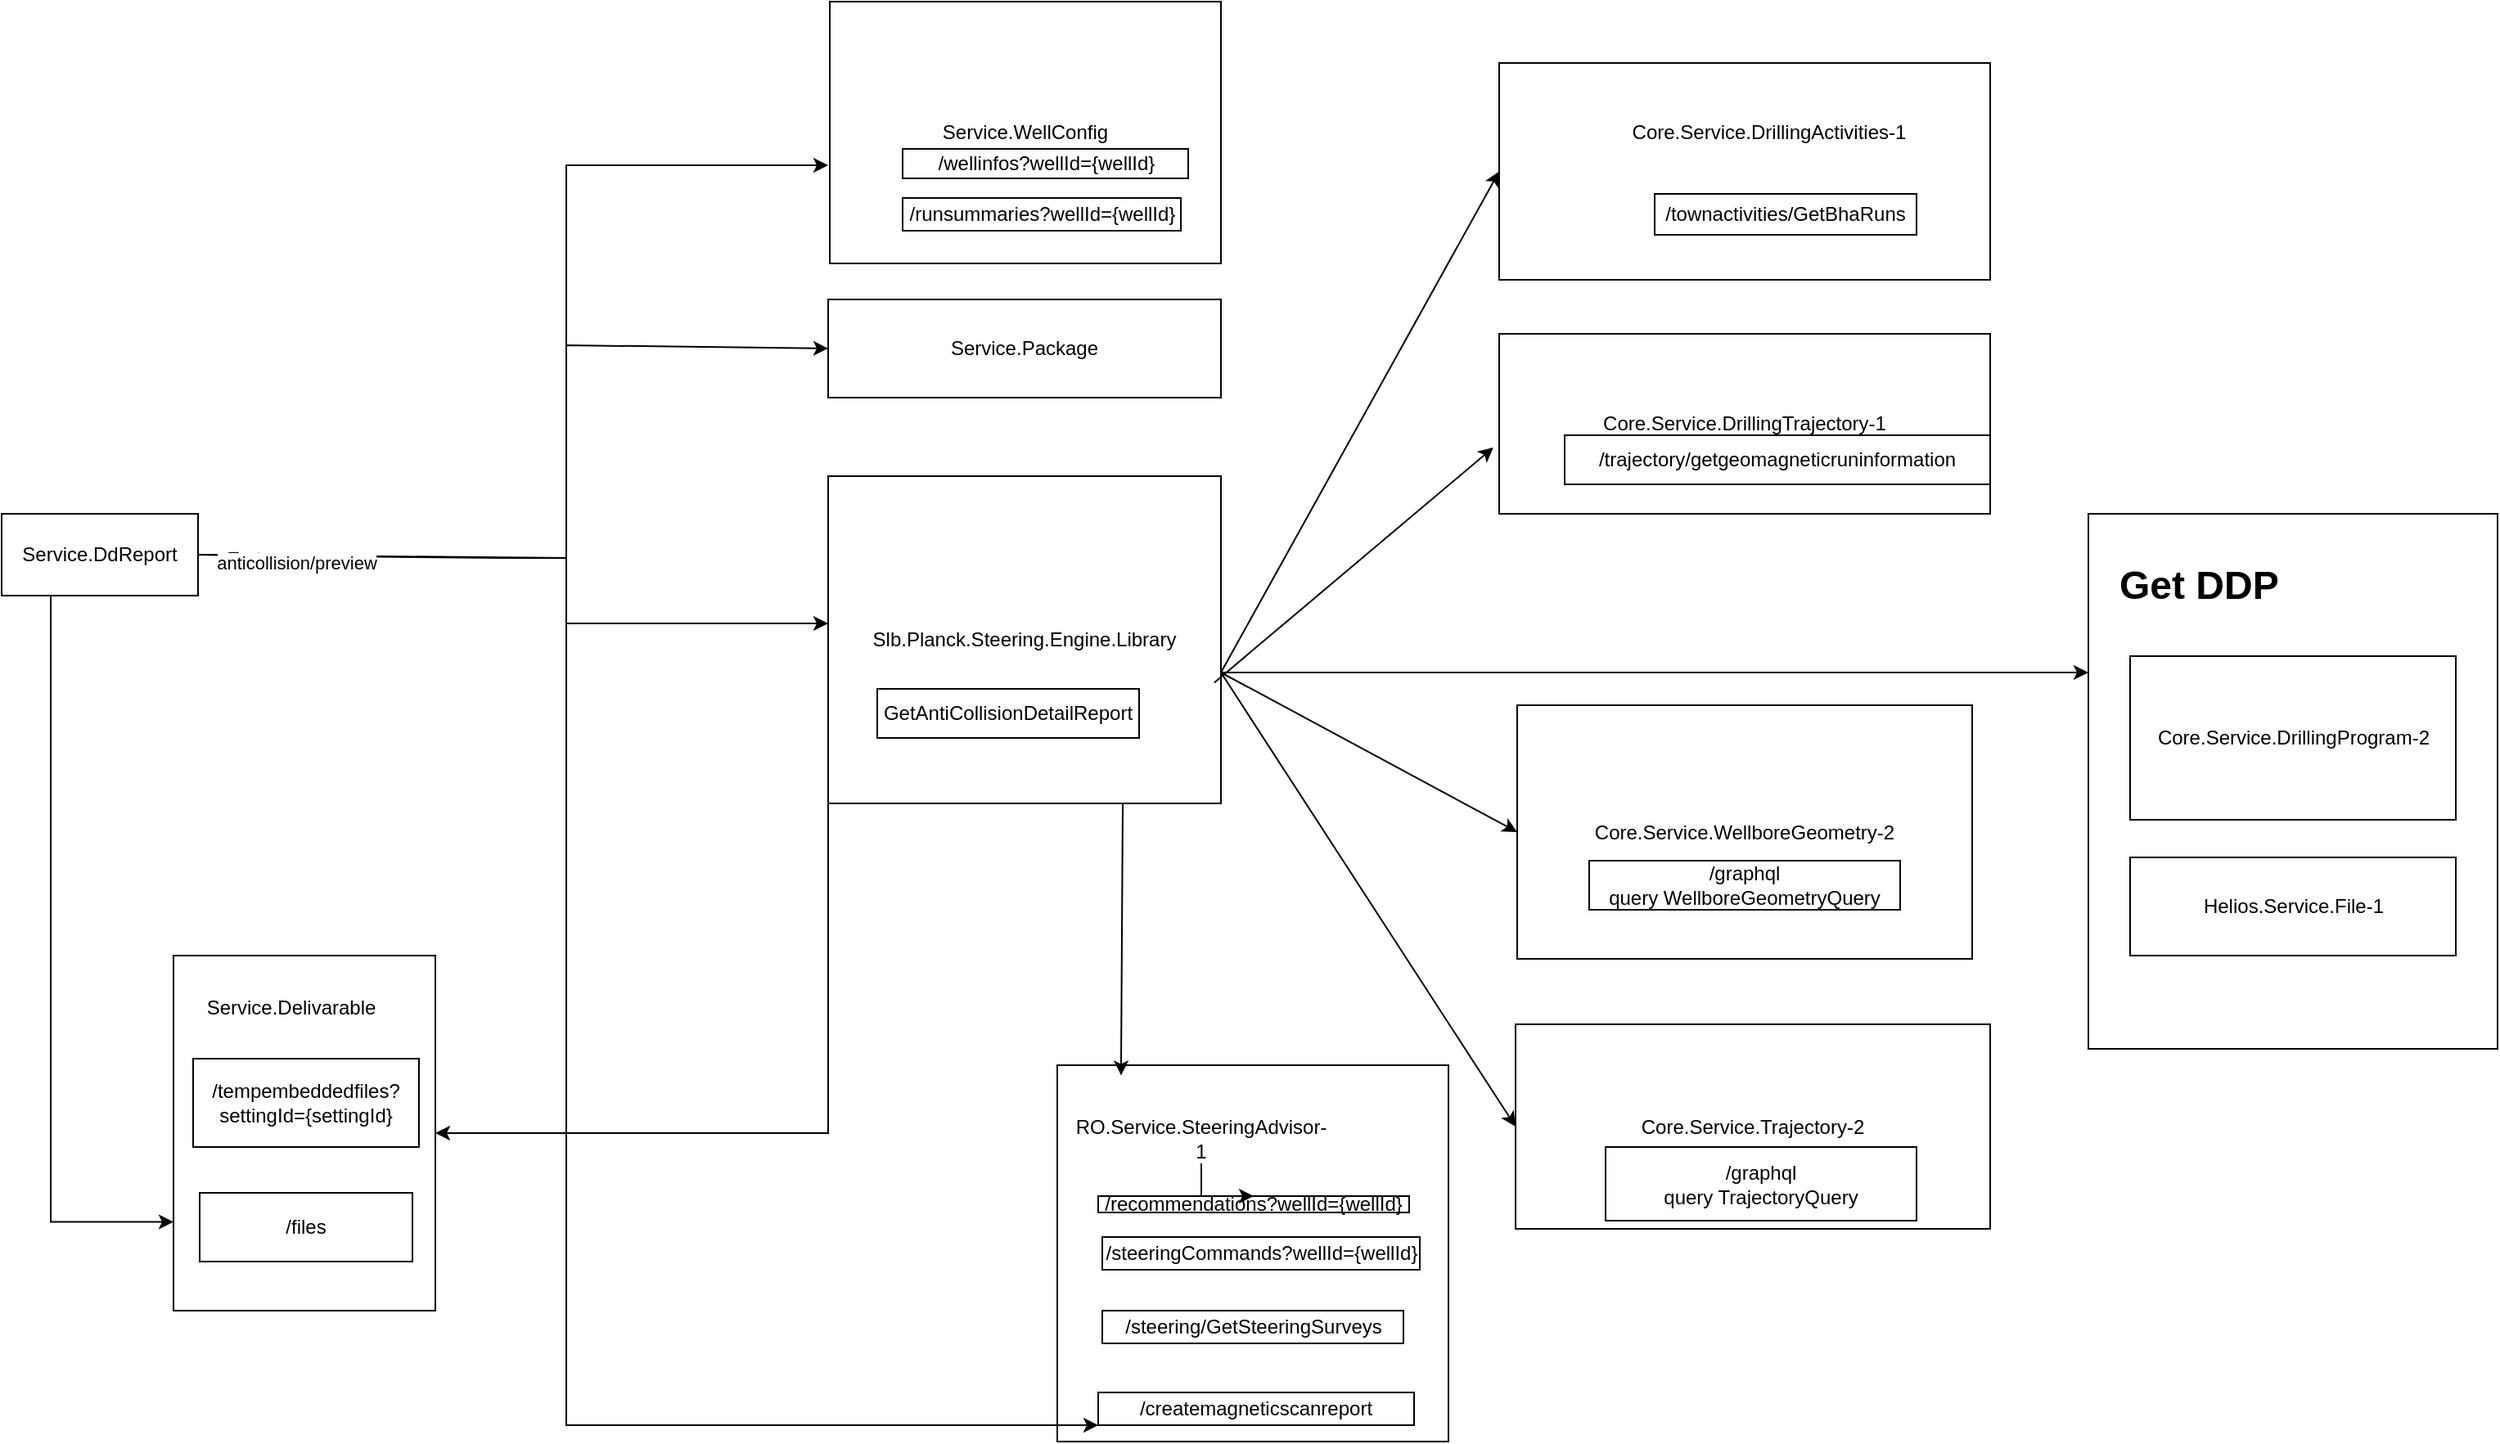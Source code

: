 <mxfile version="24.4.2" type="github">
  <diagram id="C5RBs43oDa-KdzZeNtuy" name="Page-1">
    <mxGraphModel dx="2035" dy="2229" grid="1" gridSize="10" guides="1" tooltips="1" connect="1" arrows="1" fold="1" page="1" pageScale="1" pageWidth="827" pageHeight="1169" math="0" shadow="0">
      <root>
        <mxCell id="WIyWlLk6GJQsqaUBKTNV-0" />
        <mxCell id="WIyWlLk6GJQsqaUBKTNV-1" parent="WIyWlLk6GJQsqaUBKTNV-0" />
        <mxCell id="rb9BaqX8tFNNaCbTfsH7-52" style="edgeStyle=orthogonalEdgeStyle;rounded=0;orthogonalLoop=1;jettySize=auto;html=1;exitX=0.25;exitY=1;exitDx=0;exitDy=0;entryX=0;entryY=0.75;entryDx=0;entryDy=0;" edge="1" parent="WIyWlLk6GJQsqaUBKTNV-1" source="rb9BaqX8tFNNaCbTfsH7-0" target="rb9BaqX8tFNNaCbTfsH7-16">
          <mxGeometry relative="1" as="geometry" />
        </mxCell>
        <mxCell id="rb9BaqX8tFNNaCbTfsH7-0" value="Service.DdReport" style="rounded=0;whiteSpace=wrap;html=1;" vertex="1" parent="WIyWlLk6GJQsqaUBKTNV-1">
          <mxGeometry x="55" y="253" width="120" height="50" as="geometry" />
        </mxCell>
        <mxCell id="rb9BaqX8tFNNaCbTfsH7-1" value="Service.WellConfig" style="rounded=0;whiteSpace=wrap;html=1;" vertex="1" parent="WIyWlLk6GJQsqaUBKTNV-1">
          <mxGeometry x="561" y="-60" width="239" height="160" as="geometry" />
        </mxCell>
        <mxCell id="rb9BaqX8tFNNaCbTfsH7-2" value="Service.Package" style="rounded=0;whiteSpace=wrap;html=1;" vertex="1" parent="WIyWlLk6GJQsqaUBKTNV-1">
          <mxGeometry x="560" y="122" width="240" height="60" as="geometry" />
        </mxCell>
        <mxCell id="rb9BaqX8tFNNaCbTfsH7-3" value="" style="endArrow=classic;html=1;rounded=0;exitX=1;exitY=0.5;exitDx=0;exitDy=0;entryX=0;entryY=0.5;entryDx=0;entryDy=0;" edge="1" parent="WIyWlLk6GJQsqaUBKTNV-1" source="rb9BaqX8tFNNaCbTfsH7-0" target="rb9BaqX8tFNNaCbTfsH7-2">
          <mxGeometry width="50" height="50" relative="1" as="geometry">
            <mxPoint x="390" y="350" as="sourcePoint" />
            <mxPoint x="360" y="250" as="targetPoint" />
            <Array as="points">
              <mxPoint x="360" y="280" />
              <mxPoint x="400" y="280" />
              <mxPoint x="400" y="150" />
            </Array>
          </mxGeometry>
        </mxCell>
        <mxCell id="rb9BaqX8tFNNaCbTfsH7-4" value="" style="endArrow=classic;html=1;rounded=0;exitX=1;exitY=0.5;exitDx=0;exitDy=0;" edge="1" parent="WIyWlLk6GJQsqaUBKTNV-1" source="rb9BaqX8tFNNaCbTfsH7-0">
          <mxGeometry width="50" height="50" relative="1" as="geometry">
            <mxPoint x="260" y="255" as="sourcePoint" />
            <mxPoint x="560" y="40" as="targetPoint" />
            <Array as="points">
              <mxPoint x="400" y="280" />
              <mxPoint x="400" y="40" />
            </Array>
          </mxGeometry>
        </mxCell>
        <mxCell id="rb9BaqX8tFNNaCbTfsH7-5" value="Text" style="edgeLabel;html=1;align=center;verticalAlign=middle;resizable=0;points=[];" vertex="1" connectable="0" parent="rb9BaqX8tFNNaCbTfsH7-4">
          <mxGeometry x="-0.91" y="-2" relative="1" as="geometry">
            <mxPoint as="offset" />
          </mxGeometry>
        </mxCell>
        <mxCell id="rb9BaqX8tFNNaCbTfsH7-6" value="Text" style="edgeLabel;html=1;align=center;verticalAlign=middle;resizable=0;points=[];" vertex="1" connectable="0" parent="rb9BaqX8tFNNaCbTfsH7-4">
          <mxGeometry x="-0.818" y="-3" relative="1" as="geometry">
            <mxPoint as="offset" />
          </mxGeometry>
        </mxCell>
        <mxCell id="rb9BaqX8tFNNaCbTfsH7-7" value="anticollision/preview" style="edgeLabel;html=1;align=center;verticalAlign=middle;resizable=0;points=[];" vertex="1" connectable="0" parent="rb9BaqX8tFNNaCbTfsH7-4">
          <mxGeometry x="-0.81" y="-4" relative="1" as="geometry">
            <mxPoint as="offset" />
          </mxGeometry>
        </mxCell>
        <mxCell id="rb9BaqX8tFNNaCbTfsH7-8" value="/wellinfos?wellId={wellId}" style="rounded=0;whiteSpace=wrap;html=1;" vertex="1" parent="WIyWlLk6GJQsqaUBKTNV-1">
          <mxGeometry x="605.5" y="30" width="174.5" height="18" as="geometry" />
        </mxCell>
        <mxCell id="rb9BaqX8tFNNaCbTfsH7-9" value="/runsummaries?wellId={wellId}" style="rounded=0;whiteSpace=wrap;html=1;" vertex="1" parent="WIyWlLk6GJQsqaUBKTNV-1">
          <mxGeometry x="605.5" y="60" width="170" height="20" as="geometry" />
        </mxCell>
        <mxCell id="rb9BaqX8tFNNaCbTfsH7-10" value="" style="rounded=0;whiteSpace=wrap;html=1;" vertex="1" parent="WIyWlLk6GJQsqaUBKTNV-1">
          <mxGeometry x="700" y="590" width="239" height="230" as="geometry" />
        </mxCell>
        <mxCell id="rb9BaqX8tFNNaCbTfsH7-11" value="/recommendations?wellId={wellId}" style="rounded=0;whiteSpace=wrap;html=1;" vertex="1" parent="WIyWlLk6GJQsqaUBKTNV-1">
          <mxGeometry x="725" y="670" width="190" height="10" as="geometry" />
        </mxCell>
        <mxCell id="rb9BaqX8tFNNaCbTfsH7-12" value="/steeringCommands?wellId={wellId}" style="rounded=0;whiteSpace=wrap;html=1;" vertex="1" parent="WIyWlLk6GJQsqaUBKTNV-1">
          <mxGeometry x="727.5" y="695" width="194" height="20" as="geometry" />
        </mxCell>
        <mxCell id="rb9BaqX8tFNNaCbTfsH7-13" value="" style="endArrow=classic;html=1;rounded=0;" edge="1" parent="WIyWlLk6GJQsqaUBKTNV-1">
          <mxGeometry width="50" height="50" relative="1" as="geometry">
            <mxPoint x="400" y="280" as="sourcePoint" />
            <mxPoint x="560" y="320" as="targetPoint" />
            <Array as="points">
              <mxPoint x="400" y="320" />
            </Array>
          </mxGeometry>
        </mxCell>
        <mxCell id="rb9BaqX8tFNNaCbTfsH7-14" value="Core.Service.Trajectory-2" style="rounded=0;whiteSpace=wrap;html=1;" vertex="1" parent="WIyWlLk6GJQsqaUBKTNV-1">
          <mxGeometry x="980" y="565" width="290" height="125" as="geometry" />
        </mxCell>
        <mxCell id="rb9BaqX8tFNNaCbTfsH7-15" value="/graphql&lt;div&gt;query TrajectoryQuery&lt;/div&gt;" style="rounded=0;whiteSpace=wrap;html=1;" vertex="1" parent="WIyWlLk6GJQsqaUBKTNV-1">
          <mxGeometry x="1035" y="640" width="190" height="45" as="geometry" />
        </mxCell>
        <mxCell id="rb9BaqX8tFNNaCbTfsH7-16" value="" style="rounded=0;whiteSpace=wrap;html=1;" vertex="1" parent="WIyWlLk6GJQsqaUBKTNV-1">
          <mxGeometry x="160" y="523" width="160" height="217" as="geometry" />
        </mxCell>
        <mxCell id="rb9BaqX8tFNNaCbTfsH7-18" value="/tempembeddedfiles?settingId={settingId}" style="rounded=0;whiteSpace=wrap;html=1;" vertex="1" parent="WIyWlLk6GJQsqaUBKTNV-1">
          <mxGeometry x="172" y="586" width="138" height="54" as="geometry" />
        </mxCell>
        <mxCell id="rb9BaqX8tFNNaCbTfsH7-19" value="/files" style="rounded=0;whiteSpace=wrap;html=1;" vertex="1" parent="WIyWlLk6GJQsqaUBKTNV-1">
          <mxGeometry x="176" y="668" width="130" height="42" as="geometry" />
        </mxCell>
        <mxCell id="rb9BaqX8tFNNaCbTfsH7-20" value="" style="rounded=0;whiteSpace=wrap;html=1;" vertex="1" parent="WIyWlLk6GJQsqaUBKTNV-1">
          <mxGeometry x="970" y="-22.5" width="300" height="132.5" as="geometry" />
        </mxCell>
        <mxCell id="rb9BaqX8tFNNaCbTfsH7-21" value="/townactivities/GetBhaRuns" style="rounded=0;whiteSpace=wrap;html=1;" vertex="1" parent="WIyWlLk6GJQsqaUBKTNV-1">
          <mxGeometry x="1065" y="57.5" width="160" height="25" as="geometry" />
        </mxCell>
        <mxCell id="rb9BaqX8tFNNaCbTfsH7-22" value="Core.Service.DrillingTrajectory-1" style="rounded=0;whiteSpace=wrap;html=1;" vertex="1" parent="WIyWlLk6GJQsqaUBKTNV-1">
          <mxGeometry x="970" y="143" width="300" height="110" as="geometry" />
        </mxCell>
        <mxCell id="rb9BaqX8tFNNaCbTfsH7-23" value="/trajectory/getgeomagneticruninformation" style="rounded=0;whiteSpace=wrap;html=1;" vertex="1" parent="WIyWlLk6GJQsqaUBKTNV-1">
          <mxGeometry x="1010" y="205" width="260" height="30" as="geometry" />
        </mxCell>
        <mxCell id="rb9BaqX8tFNNaCbTfsH7-25" value="" style="rounded=0;whiteSpace=wrap;html=1;" vertex="1" parent="WIyWlLk6GJQsqaUBKTNV-1">
          <mxGeometry x="1330" y="253" width="250" height="327" as="geometry" />
        </mxCell>
        <mxCell id="rb9BaqX8tFNNaCbTfsH7-24" value="Core.Service.DrillingProgram-2" style="rounded=0;whiteSpace=wrap;html=1;" vertex="1" parent="WIyWlLk6GJQsqaUBKTNV-1">
          <mxGeometry x="1355.5" y="340" width="199" height="100" as="geometry" />
        </mxCell>
        <mxCell id="rb9BaqX8tFNNaCbTfsH7-26" value="&lt;h1 style=&quot;margin-top: 0px;&quot;&gt;Get DDP&lt;/h1&gt;" style="text;html=1;whiteSpace=wrap;overflow=hidden;rounded=0;" vertex="1" parent="WIyWlLk6GJQsqaUBKTNV-1">
          <mxGeometry x="1347" y="276" width="142" height="40" as="geometry" />
        </mxCell>
        <mxCell id="rb9BaqX8tFNNaCbTfsH7-27" value="Helios.Service.File-1" style="rounded=0;whiteSpace=wrap;html=1;" vertex="1" parent="WIyWlLk6GJQsqaUBKTNV-1">
          <mxGeometry x="1355.5" y="463" width="199" height="60" as="geometry" />
        </mxCell>
        <mxCell id="rb9BaqX8tFNNaCbTfsH7-28" value="Core.Service.WellboreGeometry-2" style="rounded=0;whiteSpace=wrap;html=1;" vertex="1" parent="WIyWlLk6GJQsqaUBKTNV-1">
          <mxGeometry x="981" y="370" width="278" height="155" as="geometry" />
        </mxCell>
        <mxCell id="rb9BaqX8tFNNaCbTfsH7-29" value="/graphql&lt;div&gt;query WellboreGeometryQuery&lt;br&gt;&lt;/div&gt;" style="rounded=0;whiteSpace=wrap;html=1;" vertex="1" parent="WIyWlLk6GJQsqaUBKTNV-1">
          <mxGeometry x="1025" y="465" width="190" height="30" as="geometry" />
        </mxCell>
        <mxCell id="rb9BaqX8tFNNaCbTfsH7-30" value="/steering/GetSteeringSurveys" style="rounded=0;whiteSpace=wrap;html=1;" vertex="1" parent="WIyWlLk6GJQsqaUBKTNV-1">
          <mxGeometry x="727.5" y="740" width="184" height="20" as="geometry" />
        </mxCell>
        <mxCell id="rb9BaqX8tFNNaCbTfsH7-53" style="edgeStyle=orthogonalEdgeStyle;rounded=0;orthogonalLoop=1;jettySize=auto;html=1;exitX=0;exitY=1;exitDx=0;exitDy=0;entryX=1;entryY=0.5;entryDx=0;entryDy=0;" edge="1" parent="WIyWlLk6GJQsqaUBKTNV-1" source="rb9BaqX8tFNNaCbTfsH7-31" target="rb9BaqX8tFNNaCbTfsH7-16">
          <mxGeometry relative="1" as="geometry" />
        </mxCell>
        <mxCell id="rb9BaqX8tFNNaCbTfsH7-31" value="Slb.Planck.Steering.Engine.Library" style="rounded=0;whiteSpace=wrap;html=1;" vertex="1" parent="WIyWlLk6GJQsqaUBKTNV-1">
          <mxGeometry x="560" y="230" width="240" height="200" as="geometry" />
        </mxCell>
        <mxCell id="rb9BaqX8tFNNaCbTfsH7-32" value="GetAntiCollisionDetailReport" style="rounded=0;whiteSpace=wrap;html=1;" vertex="1" parent="WIyWlLk6GJQsqaUBKTNV-1">
          <mxGeometry x="590" y="360" width="160" height="30" as="geometry" />
        </mxCell>
        <mxCell id="rb9BaqX8tFNNaCbTfsH7-33" value="/createmagneticscanreport" style="rounded=0;whiteSpace=wrap;html=1;" vertex="1" parent="WIyWlLk6GJQsqaUBKTNV-1">
          <mxGeometry x="725" y="790" width="193" height="20" as="geometry" />
        </mxCell>
        <mxCell id="rb9BaqX8tFNNaCbTfsH7-38" value="" style="edgeStyle=orthogonalEdgeStyle;rounded=0;orthogonalLoop=1;jettySize=auto;html=1;" edge="1" parent="WIyWlLk6GJQsqaUBKTNV-1" source="rb9BaqX8tFNNaCbTfsH7-35" target="rb9BaqX8tFNNaCbTfsH7-11">
          <mxGeometry relative="1" as="geometry" />
        </mxCell>
        <mxCell id="rb9BaqX8tFNNaCbTfsH7-35" value="RO.Service.SteeringAdvisor-1" style="text;html=1;align=center;verticalAlign=middle;whiteSpace=wrap;rounded=0;" vertex="1" parent="WIyWlLk6GJQsqaUBKTNV-1">
          <mxGeometry x="758" y="620" width="60" height="30" as="geometry" />
        </mxCell>
        <mxCell id="rb9BaqX8tFNNaCbTfsH7-39" value="" style="endArrow=classic;html=1;rounded=0;entryX=0.163;entryY=0.027;entryDx=0;entryDy=0;exitX=0.75;exitY=1;exitDx=0;exitDy=0;entryPerimeter=0;" edge="1" parent="WIyWlLk6GJQsqaUBKTNV-1" source="rb9BaqX8tFNNaCbTfsH7-31" target="rb9BaqX8tFNNaCbTfsH7-10">
          <mxGeometry width="50" height="50" relative="1" as="geometry">
            <mxPoint x="600" y="580" as="sourcePoint" />
            <mxPoint x="650" y="530" as="targetPoint" />
          </mxGeometry>
        </mxCell>
        <mxCell id="rb9BaqX8tFNNaCbTfsH7-40" value="" style="endArrow=classic;html=1;rounded=0;entryX=0;entryY=1;entryDx=0;entryDy=0;" edge="1" parent="WIyWlLk6GJQsqaUBKTNV-1" target="rb9BaqX8tFNNaCbTfsH7-33">
          <mxGeometry width="50" height="50" relative="1" as="geometry">
            <mxPoint x="400" y="320" as="sourcePoint" />
            <mxPoint x="540" y="450" as="targetPoint" />
            <Array as="points">
              <mxPoint x="400" y="480" />
              <mxPoint x="400" y="810" />
            </Array>
          </mxGeometry>
        </mxCell>
        <mxCell id="rb9BaqX8tFNNaCbTfsH7-42" value="Core.Service.DrillingActivities-1" style="text;html=1;align=center;verticalAlign=middle;whiteSpace=wrap;rounded=0;" vertex="1" parent="WIyWlLk6GJQsqaUBKTNV-1">
          <mxGeometry x="1040" y="5" width="190" height="30" as="geometry" />
        </mxCell>
        <mxCell id="rb9BaqX8tFNNaCbTfsH7-43" value="" style="endArrow=classic;html=1;rounded=0;exitX=1;exitY=0.6;exitDx=0;exitDy=0;exitPerimeter=0;" edge="1" parent="WIyWlLk6GJQsqaUBKTNV-1" source="rb9BaqX8tFNNaCbTfsH7-31">
          <mxGeometry width="50" height="50" relative="1" as="geometry">
            <mxPoint x="1170" y="310" as="sourcePoint" />
            <mxPoint x="1330" y="350" as="targetPoint" />
            <Array as="points">
              <mxPoint x="1170" y="350" />
            </Array>
          </mxGeometry>
        </mxCell>
        <mxCell id="rb9BaqX8tFNNaCbTfsH7-44" value="" style="endArrow=classic;html=1;rounded=0;exitX=1;exitY=0.6;exitDx=0;exitDy=0;exitPerimeter=0;entryX=0;entryY=0.5;entryDx=0;entryDy=0;" edge="1" parent="WIyWlLk6GJQsqaUBKTNV-1" source="rb9BaqX8tFNNaCbTfsH7-31" target="rb9BaqX8tFNNaCbTfsH7-20">
          <mxGeometry width="50" height="50" relative="1" as="geometry">
            <mxPoint x="810" y="360" as="sourcePoint" />
            <mxPoint x="1340" y="360" as="targetPoint" />
            <Array as="points" />
          </mxGeometry>
        </mxCell>
        <mxCell id="rb9BaqX8tFNNaCbTfsH7-45" value="" style="endArrow=classic;html=1;rounded=0;exitX=0.983;exitY=0.631;exitDx=0;exitDy=0;exitPerimeter=0;entryX=-0.012;entryY=0.632;entryDx=0;entryDy=0;entryPerimeter=0;" edge="1" parent="WIyWlLk6GJQsqaUBKTNV-1" source="rb9BaqX8tFNNaCbTfsH7-31" target="rb9BaqX8tFNNaCbTfsH7-22">
          <mxGeometry width="50" height="50" relative="1" as="geometry">
            <mxPoint x="810" y="360" as="sourcePoint" />
            <mxPoint x="980" y="54" as="targetPoint" />
            <Array as="points" />
          </mxGeometry>
        </mxCell>
        <mxCell id="rb9BaqX8tFNNaCbTfsH7-46" value="" style="endArrow=classic;html=1;rounded=0;entryX=0;entryY=0.5;entryDx=0;entryDy=0;" edge="1" parent="WIyWlLk6GJQsqaUBKTNV-1" target="rb9BaqX8tFNNaCbTfsH7-14">
          <mxGeometry width="50" height="50" relative="1" as="geometry">
            <mxPoint x="800" y="350" as="sourcePoint" />
            <mxPoint x="976" y="223" as="targetPoint" />
            <Array as="points" />
          </mxGeometry>
        </mxCell>
        <mxCell id="rb9BaqX8tFNNaCbTfsH7-47" value="" style="endArrow=classic;html=1;rounded=0;entryX=0;entryY=0.5;entryDx=0;entryDy=0;" edge="1" parent="WIyWlLk6GJQsqaUBKTNV-1" target="rb9BaqX8tFNNaCbTfsH7-28">
          <mxGeometry width="50" height="50" relative="1" as="geometry">
            <mxPoint x="800" y="350" as="sourcePoint" />
            <mxPoint x="990" y="638" as="targetPoint" />
            <Array as="points" />
          </mxGeometry>
        </mxCell>
        <mxCell id="rb9BaqX8tFNNaCbTfsH7-51" value="Service.Delivarable" style="text;html=1;align=center;verticalAlign=middle;whiteSpace=wrap;rounded=0;" vertex="1" parent="WIyWlLk6GJQsqaUBKTNV-1">
          <mxGeometry x="202" y="540" width="60" height="30" as="geometry" />
        </mxCell>
      </root>
    </mxGraphModel>
  </diagram>
</mxfile>
